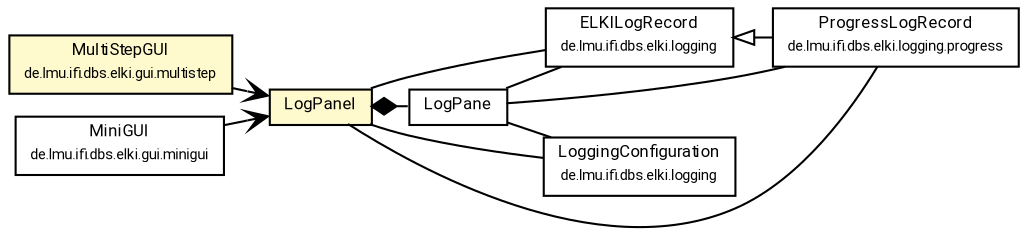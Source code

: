 #!/usr/local/bin/dot
#
# Class diagram 
# Generated by UMLGraph version R5_7_2-60-g0e99a6 (http://www.spinellis.gr/umlgraph/)
#

digraph G {
	graph [fontnames="svg"]
	edge [fontname="Roboto",fontsize=7,labelfontname="Roboto",labelfontsize=7,color="black"];
	node [fontname="Roboto",fontcolor="black",fontsize=8,shape=plaintext,margin=0,width=0,height=0];
	nodesep=0.15;
	ranksep=0.25;
	rankdir=LR;
	// de.lmu.ifi.dbs.elki.gui.multistep.MultiStepGUI
	c6588011 [label=<<table title="de.lmu.ifi.dbs.elki.gui.multistep.MultiStepGUI" border="0" cellborder="1" cellspacing="0" cellpadding="2" bgcolor="LemonChiffon" href="../multistep/MultiStepGUI.html" target="_parent">
		<tr><td><table border="0" cellspacing="0" cellpadding="1">
		<tr><td align="center" balign="center"> <font face="Roboto">MultiStepGUI</font> </td></tr>
		<tr><td align="center" balign="center"> <font face="Roboto" point-size="7.0">de.lmu.ifi.dbs.elki.gui.multistep</font> </td></tr>
		</table></td></tr>
		</table>>, URL="../multistep/MultiStepGUI.html"];
	// de.lmu.ifi.dbs.elki.gui.minigui.MiniGUI
	c6588021 [label=<<table title="de.lmu.ifi.dbs.elki.gui.minigui.MiniGUI" border="0" cellborder="1" cellspacing="0" cellpadding="2" href="../minigui/MiniGUI.html" target="_parent">
		<tr><td><table border="0" cellspacing="0" cellpadding="1">
		<tr><td align="center" balign="center"> <font face="Roboto">MiniGUI</font> </td></tr>
		<tr><td align="center" balign="center"> <font face="Roboto" point-size="7.0">de.lmu.ifi.dbs.elki.gui.minigui</font> </td></tr>
		</table></td></tr>
		</table>>, URL="../minigui/MiniGUI.html"];
	// de.lmu.ifi.dbs.elki.gui.util.LogPane
	c6588023 [label=<<table title="de.lmu.ifi.dbs.elki.gui.util.LogPane" border="0" cellborder="1" cellspacing="0" cellpadding="2" href="LogPane.html" target="_parent">
		<tr><td><table border="0" cellspacing="0" cellpadding="1">
		<tr><td align="center" balign="center"> <font face="Roboto">LogPane</font> </td></tr>
		</table></td></tr>
		</table>>, URL="LogPane.html"];
	// de.lmu.ifi.dbs.elki.gui.util.LogPanel
	c6588044 [label=<<table title="de.lmu.ifi.dbs.elki.gui.util.LogPanel" border="0" cellborder="1" cellspacing="0" cellpadding="2" bgcolor="lemonChiffon" href="LogPanel.html" target="_parent">
		<tr><td><table border="0" cellspacing="0" cellpadding="1">
		<tr><td align="center" balign="center"> <font face="Roboto">LogPanel</font> </td></tr>
		</table></td></tr>
		</table>>, URL="LogPanel.html"];
	// de.lmu.ifi.dbs.elki.logging.ELKILogRecord
	c6588576 [label=<<table title="de.lmu.ifi.dbs.elki.logging.ELKILogRecord" border="0" cellborder="1" cellspacing="0" cellpadding="2" href="../../logging/ELKILogRecord.html" target="_parent">
		<tr><td><table border="0" cellspacing="0" cellpadding="1">
		<tr><td align="center" balign="center"> <font face="Roboto">ELKILogRecord</font> </td></tr>
		<tr><td align="center" balign="center"> <font face="Roboto" point-size="7.0">de.lmu.ifi.dbs.elki.logging</font> </td></tr>
		</table></td></tr>
		</table>>, URL="../../logging/ELKILogRecord.html"];
	// de.lmu.ifi.dbs.elki.logging.LoggingConfiguration
	c6588577 [label=<<table title="de.lmu.ifi.dbs.elki.logging.LoggingConfiguration" border="0" cellborder="1" cellspacing="0" cellpadding="2" href="../../logging/LoggingConfiguration.html" target="_parent">
		<tr><td><table border="0" cellspacing="0" cellpadding="1">
		<tr><td align="center" balign="center"> <font face="Roboto">LoggingConfiguration</font> </td></tr>
		<tr><td align="center" balign="center"> <font face="Roboto" point-size="7.0">de.lmu.ifi.dbs.elki.logging</font> </td></tr>
		</table></td></tr>
		</table>>, URL="../../logging/LoggingConfiguration.html"];
	// de.lmu.ifi.dbs.elki.logging.progress.ProgressLogRecord
	c6588585 [label=<<table title="de.lmu.ifi.dbs.elki.logging.progress.ProgressLogRecord" border="0" cellborder="1" cellspacing="0" cellpadding="2" href="../../logging/progress/ProgressLogRecord.html" target="_parent">
		<tr><td><table border="0" cellspacing="0" cellpadding="1">
		<tr><td align="center" balign="center"> <font face="Roboto">ProgressLogRecord</font> </td></tr>
		<tr><td align="center" balign="center"> <font face="Roboto" point-size="7.0">de.lmu.ifi.dbs.elki.logging.progress</font> </td></tr>
		</table></td></tr>
		</table>>, URL="../../logging/progress/ProgressLogRecord.html"];
	// de.lmu.ifi.dbs.elki.gui.util.LogPane assoc de.lmu.ifi.dbs.elki.logging.LoggingConfiguration
	c6588023 -> c6588577 [arrowhead=none,weight=2];
	// de.lmu.ifi.dbs.elki.gui.util.LogPane assoc de.lmu.ifi.dbs.elki.logging.ELKILogRecord
	c6588023 -> c6588576 [arrowhead=none,weight=2];
	// de.lmu.ifi.dbs.elki.gui.util.LogPane assoc de.lmu.ifi.dbs.elki.logging.progress.ProgressLogRecord
	c6588023 -> c6588585 [arrowhead=none,weight=2];
	// de.lmu.ifi.dbs.elki.gui.util.LogPanel composed de.lmu.ifi.dbs.elki.gui.util.LogPane
	c6588044 -> c6588023 [arrowhead=none,arrowtail=diamond,dir=back,weight=6];
	// de.lmu.ifi.dbs.elki.gui.util.LogPanel assoc de.lmu.ifi.dbs.elki.logging.LoggingConfiguration
	c6588044 -> c6588577 [arrowhead=none,weight=2];
	// de.lmu.ifi.dbs.elki.gui.util.LogPanel assoc de.lmu.ifi.dbs.elki.logging.ELKILogRecord
	c6588044 -> c6588576 [arrowhead=none,weight=2];
	// de.lmu.ifi.dbs.elki.gui.util.LogPanel assoc de.lmu.ifi.dbs.elki.logging.progress.ProgressLogRecord
	c6588044 -> c6588585 [arrowhead=none,weight=2];
	// de.lmu.ifi.dbs.elki.logging.progress.ProgressLogRecord extends de.lmu.ifi.dbs.elki.logging.ELKILogRecord
	c6588576 -> c6588585 [arrowtail=empty,dir=back,weight=10];
	// de.lmu.ifi.dbs.elki.gui.multistep.MultiStepGUI navassoc de.lmu.ifi.dbs.elki.gui.util.LogPanel
	c6588011 -> c6588044 [arrowhead=open,weight=1];
	// de.lmu.ifi.dbs.elki.gui.minigui.MiniGUI navassoc de.lmu.ifi.dbs.elki.gui.util.LogPanel
	c6588021 -> c6588044 [arrowhead=open,weight=1];
}

